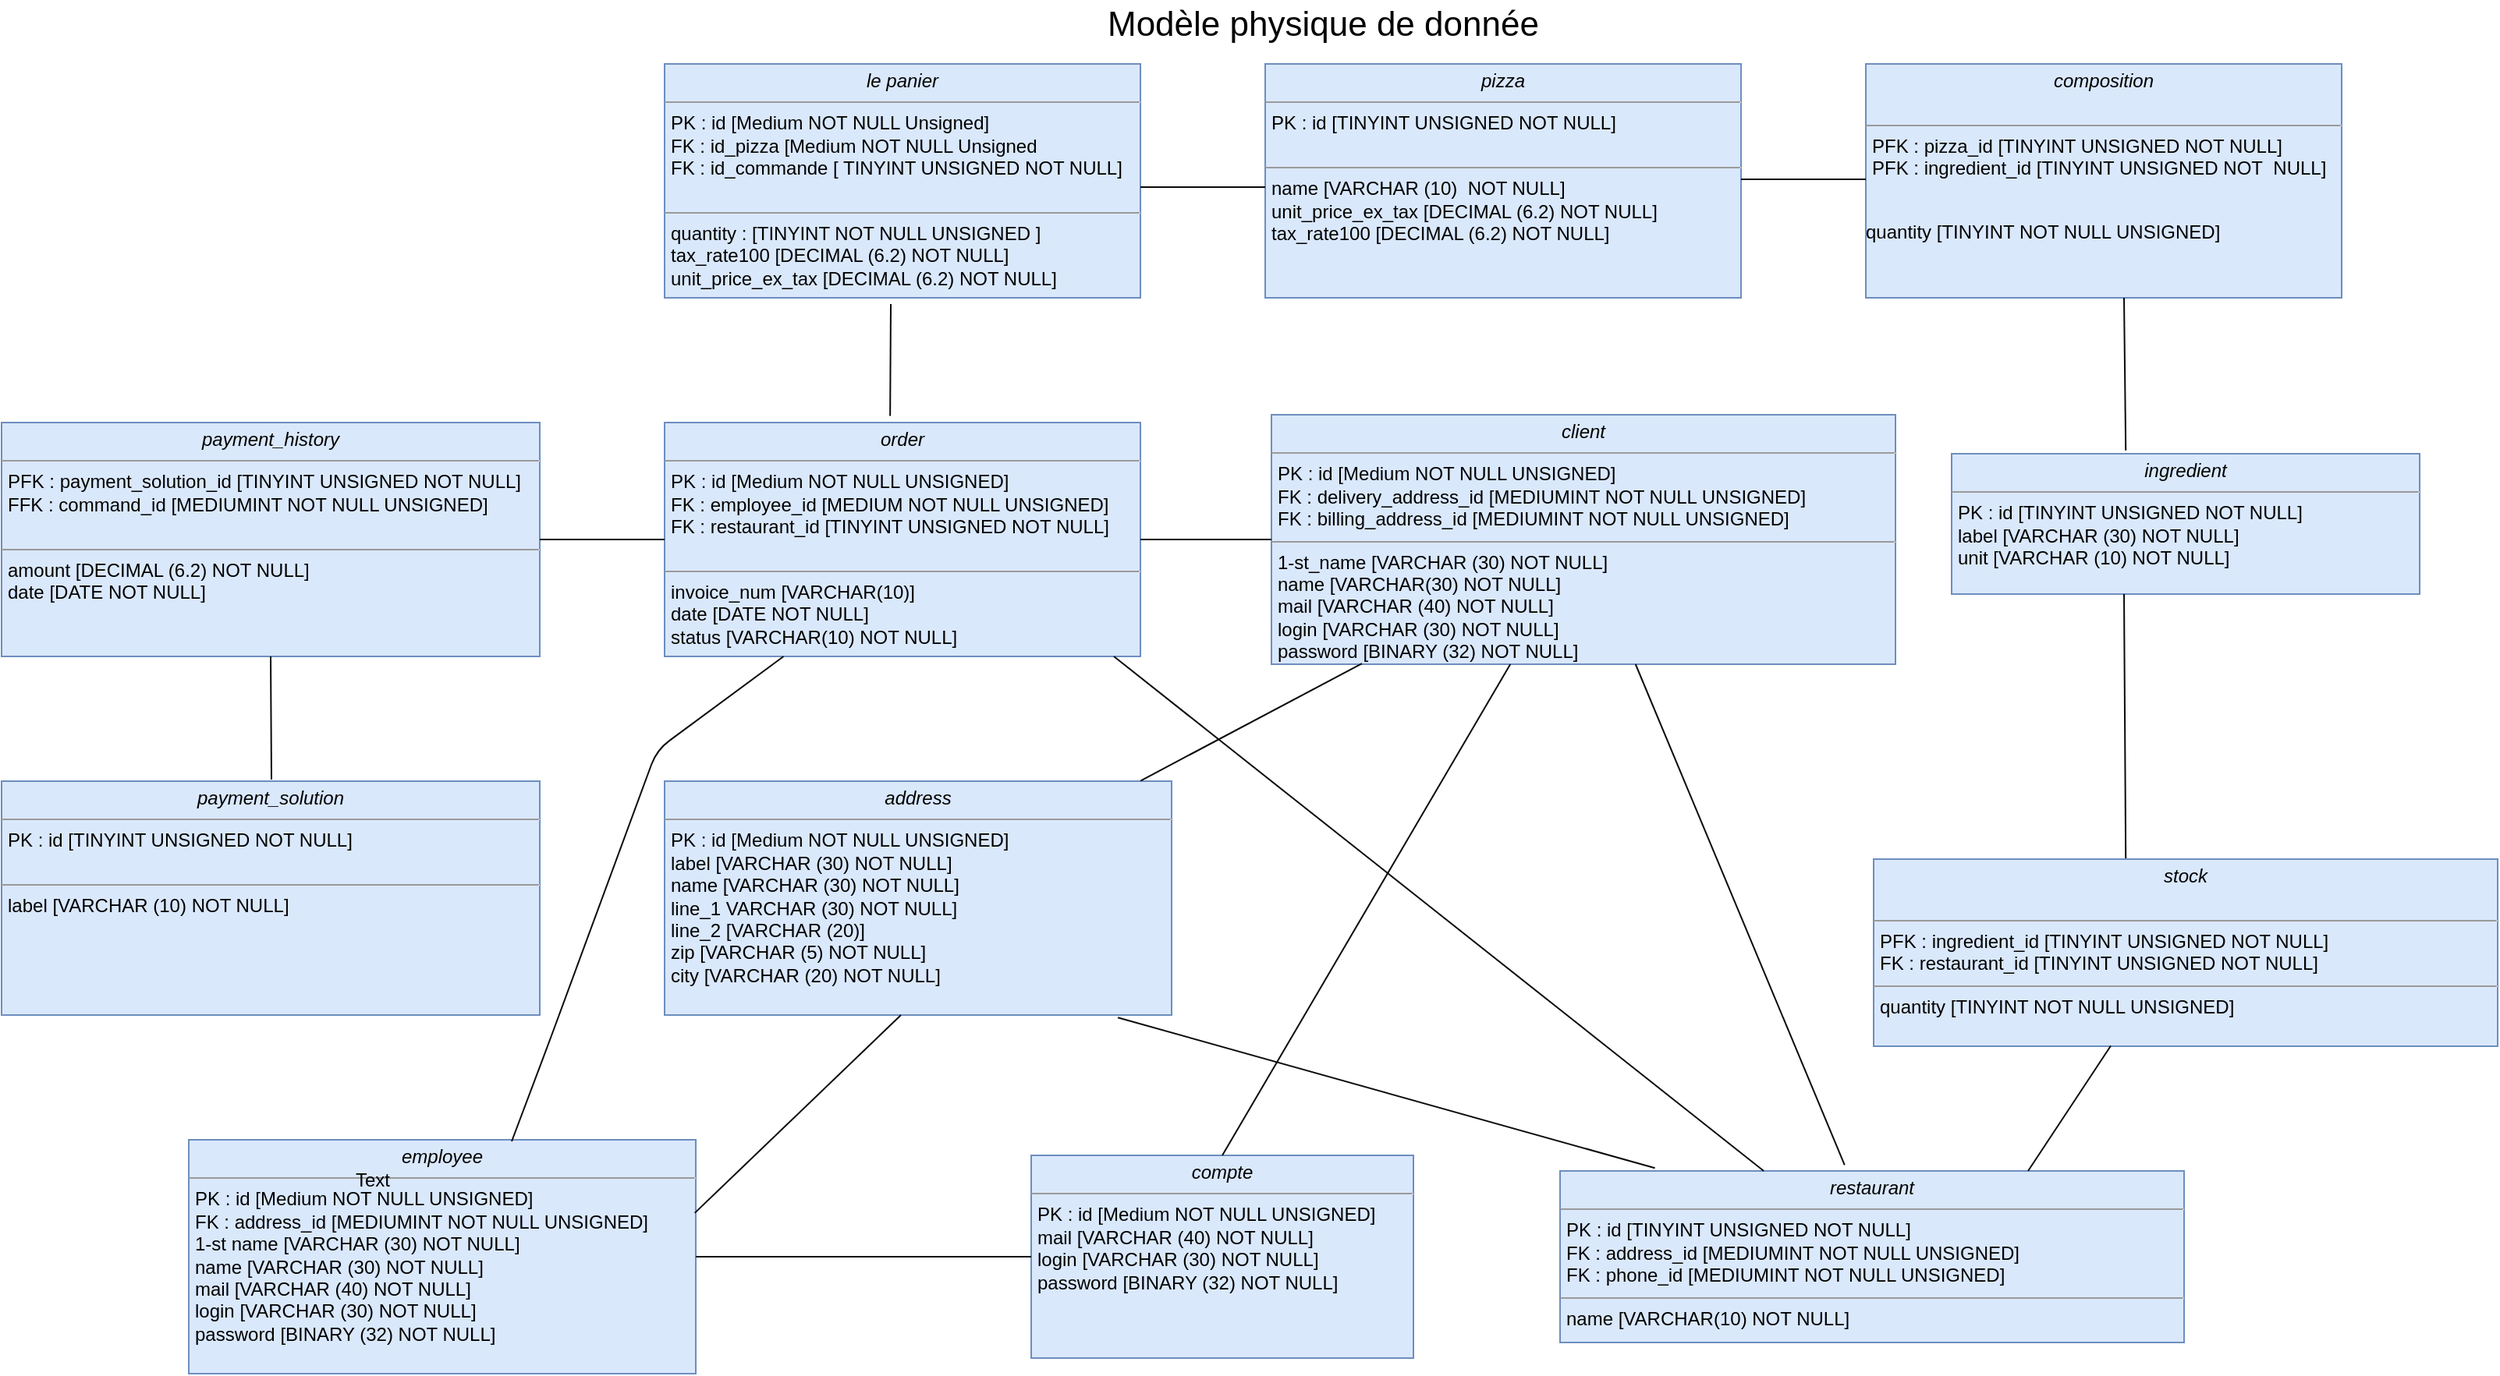 <mxfile version="10.9.6" type="github"><diagram id="aQL2zdTwbmw_LKW88aFJ" name="Page-1"><mxGraphModel dx="2994" dy="919" grid="1" gridSize="10" guides="1" tooltips="1" connect="1" arrows="1" fold="1" page="1" pageScale="1" pageWidth="1169" pageHeight="1654" math="0" shadow="0"><root><mxCell id="0"/><mxCell id="1" parent="0"/><mxCell id="tHk_3lkKx2R1yEW0tJja-16" value="&lt;p style=&quot;margin: 0px ; margin-top: 4px ; text-align: center&quot;&gt;&lt;i&gt;le panier&lt;/i&gt;&lt;/p&gt;&lt;hr size=&quot;1&quot;&gt;&lt;p style=&quot;margin: 0px ; margin-left: 4px&quot;&gt;PK : id [Medium NOT NULL Unsigned]&lt;/p&gt;&lt;p style=&quot;margin: 0px ; margin-left: 4px&quot;&gt;FK : id_pizza [Medium NOT NULL Unsigned&lt;/p&gt;&lt;p style=&quot;margin: 0px ; margin-left: 4px&quot;&gt;FK : id_commande [ TINYINT UNSIGNED NOT NULL]&lt;/p&gt;&lt;p style=&quot;margin: 0px ; margin-left: 4px&quot;&gt;&lt;br&gt;&lt;/p&gt;&lt;hr size=&quot;1&quot;&gt;&lt;p style=&quot;margin: 0px ; margin-left: 4px&quot;&gt;quantity : [TINYINT NOT NULL UNSIGNED ]&lt;br&gt;tax_rate100 [DECIMAL (6.2) NOT NULL]&lt;/p&gt;&lt;p style=&quot;margin: 0px ; margin-left: 4px&quot;&gt;unit_price_ex_tax [DECIMAL (6.2) NOT NULL]&lt;/p&gt;" style="verticalAlign=top;align=left;overflow=fill;fontSize=12;fontFamily=Helvetica;html=1;fillColor=#dae8fc;strokeColor=#6c8ebf;" parent="1" vertex="1"><mxGeometry x="195" y="50" width="305" height="150" as="geometry"/></mxCell><mxCell id="tHk_3lkKx2R1yEW0tJja-22" value="&lt;p style=&quot;margin: 0px ; margin-top: 4px ; text-align: center&quot;&gt;&lt;i&gt;order&lt;/i&gt;&lt;/p&gt;&lt;hr size=&quot;1&quot;&gt;&lt;p style=&quot;margin: 0px ; margin-left: 4px&quot;&gt;PK : id [Medium NOT NULL UNSIGNED]&lt;/p&gt;&lt;p style=&quot;margin: 0px ; margin-left: 4px&quot;&gt;FK : employee_id [MEDIUM NOT NULL UNSIGNED]&lt;/p&gt;&lt;p style=&quot;margin: 0px ; margin-left: 4px&quot;&gt;FK : restaurant_id [TINYINT UNSIGNED NOT NULL]&lt;/p&gt;&lt;p style=&quot;margin: 0px ; margin-left: 4px&quot;&gt;&lt;br&gt;&lt;/p&gt;&lt;hr size=&quot;1&quot;&gt;&lt;p style=&quot;margin: 0px ; margin-left: 4px&quot;&gt;invoice_num [VARCHAR(10)]&lt;br&gt;date [DATE NOT NULL]&lt;/p&gt;&lt;p style=&quot;margin: 0px ; margin-left: 4px&quot;&gt;status [VARCHAR(10) NOT NULL]&lt;/p&gt;" style="verticalAlign=top;align=left;overflow=fill;fontSize=12;fontFamily=Helvetica;html=1;fillColor=#dae8fc;strokeColor=#6c8ebf;" parent="1" vertex="1"><mxGeometry x="195" y="280" width="305" height="150" as="geometry"/></mxCell><mxCell id="tHk_3lkKx2R1yEW0tJja-30" value="&lt;p style=&quot;margin: 0px ; margin-top: 4px ; text-align: center&quot;&gt;&lt;i&gt;address&lt;/i&gt;&lt;/p&gt;&lt;hr size=&quot;1&quot;&gt;&lt;p style=&quot;margin: 0px ; margin-left: 4px&quot;&gt;PK : id [Medium NOT NULL UNSIGNED]&lt;/p&gt;&lt;p style=&quot;margin: 0px ; margin-left: 4px&quot;&gt;label [VARCHAR (30) NOT NULL]&lt;/p&gt;&lt;p style=&quot;margin: 0px ; margin-left: 4px&quot;&gt;name [VARCHAR (30) NOT NULL]&lt;/p&gt;&lt;p style=&quot;margin: 0px ; margin-left: 4px&quot;&gt;line_1 VARCHAR (30) NOT NULL]&lt;/p&gt;&lt;p style=&quot;margin: 0px ; margin-left: 4px&quot;&gt;line_2 [VARCHAR (20)]&lt;/p&gt;&lt;p style=&quot;margin: 0px ; margin-left: 4px&quot;&gt;zip [VARCHAR (5) NOT NULL]&lt;/p&gt;&lt;p style=&quot;margin: 0px ; margin-left: 4px&quot;&gt;city [VARCHAR (20) NOT NULL]&lt;/p&gt;&lt;p style=&quot;margin: 0px ; margin-left: 4px&quot;&gt;&lt;br&gt;&lt;/p&gt;" style="verticalAlign=top;align=left;overflow=fill;fontSize=12;fontFamily=Helvetica;html=1;fillColor=#dae8fc;strokeColor=#6c8ebf;" parent="1" vertex="1"><mxGeometry x="195" y="510" width="325" height="150" as="geometry"/></mxCell><mxCell id="tHk_3lkKx2R1yEW0tJja-32" value="&lt;p style=&quot;margin: 0px ; margin-top: 4px ; text-align: center&quot;&gt;&lt;i&gt;employee&lt;/i&gt;&lt;/p&gt;&lt;hr size=&quot;1&quot;&gt;&lt;p style=&quot;margin: 0px ; margin-left: 4px&quot;&gt;PK : id [Medium NOT NULL UNSIGNED]&lt;/p&gt;&lt;p style=&quot;margin: 0px ; margin-left: 4px&quot;&gt;FK : address_id [MEDIUMINT NOT NULL UNSIGNED]&lt;/p&gt;&lt;p style=&quot;margin: 0px ; margin-left: 4px&quot;&gt;1-st name [VARCHAR (30) NOT NULL]&lt;/p&gt;&lt;p style=&quot;margin: 0px ; margin-left: 4px&quot;&gt;name [VARCHAR (30) NOT NULL]&lt;/p&gt;&lt;p style=&quot;margin: 0px ; margin-left: 4px&quot;&gt;mail [VARCHAR (40) NOT NULL]&lt;/p&gt;&lt;p style=&quot;margin: 0px ; margin-left: 4px&quot;&gt;login [VARCHAR (30) NOT NULL]&lt;/p&gt;&lt;p style=&quot;margin: 0px ; margin-left: 4px&quot;&gt;password [BINARY (32) NOT NULL]&lt;/p&gt;&lt;p style=&quot;margin: 0px ; margin-left: 4px&quot;&gt;&lt;br&gt;&lt;/p&gt;" style="verticalAlign=top;align=left;overflow=fill;fontSize=12;fontFamily=Helvetica;html=1;fillColor=#dae8fc;strokeColor=#6c8ebf;" parent="1" vertex="1"><mxGeometry x="-110" y="740" width="325" height="150" as="geometry"/></mxCell><mxCell id="tHk_3lkKx2R1yEW0tJja-28" value="&lt;p style=&quot;margin: 0px ; margin-top: 4px ; text-align: center&quot;&gt;&lt;i&gt;client&lt;/i&gt;&lt;/p&gt;&lt;hr size=&quot;1&quot;&gt;&lt;p style=&quot;margin: 0px ; margin-left: 4px&quot;&gt;PK : id [Medium NOT NULL UNSIGNED]&lt;/p&gt;&lt;p style=&quot;margin: 0px ; margin-left: 4px&quot;&gt;FK : delivery_address_id [MEDIUMINT NOT NULL UNSIGNED]&lt;/p&gt;&lt;p style=&quot;margin: 0px ; margin-left: 4px&quot;&gt;FK : billing_address_id [MEDIUMINT NOT NULL UNSIGNED]&lt;/p&gt;&lt;hr size=&quot;1&quot;&gt;&lt;p style=&quot;margin: 0px ; margin-left: 4px&quot;&gt;1-st_name [VARCHAR (30) NOT NULL]&lt;br&gt;name [VARCHAR(30) NOT NULL]&lt;/p&gt;&lt;p style=&quot;margin: 0px ; margin-left: 4px&quot;&gt;mail [VARCHAR (40) NOT NULL]&lt;/p&gt;&lt;p style=&quot;margin: 0px ; margin-left: 4px&quot;&gt;login [VARCHAR (30) NOT NULL]&lt;/p&gt;&lt;p style=&quot;margin: 0px ; margin-left: 4px&quot;&gt;password [BINARY (32) NOT NULL]&lt;/p&gt;" style="verticalAlign=top;align=left;overflow=fill;fontSize=12;fontFamily=Helvetica;html=1;fillColor=#dae8fc;strokeColor=#6c8ebf;" parent="1" vertex="1"><mxGeometry x="584" y="275" width="400" height="160" as="geometry"/></mxCell><mxCell id="tHk_3lkKx2R1yEW0tJja-24" value="&lt;p style=&quot;margin: 0px ; margin-top: 4px ; text-align: center&quot;&gt;&lt;i&gt;payment_history&lt;/i&gt;&lt;/p&gt;&lt;hr size=&quot;1&quot;&gt;&lt;p style=&quot;margin: 0px ; margin-left: 4px&quot;&gt;PFK : payment_solution_id [TINYINT UNSIGNED NOT NULL]&lt;/p&gt;&lt;p style=&quot;margin: 0px ; margin-left: 4px&quot;&gt;FFK : command_id [MEDIUMINT NOT NULL UNSIGNED]&lt;/p&gt;&lt;p style=&quot;margin: 0px ; margin-left: 4px&quot;&gt;&lt;br&gt;&lt;/p&gt;&lt;hr size=&quot;1&quot;&gt;&lt;p style=&quot;margin: 0px ; margin-left: 4px&quot;&gt;amount [DECIMAL (6.2) NOT NULL]&lt;br&gt;date [DATE NOT NULL]&lt;/p&gt;" style="verticalAlign=top;align=left;overflow=fill;fontSize=12;fontFamily=Helvetica;html=1;fillColor=#dae8fc;strokeColor=#6c8ebf;" parent="1" vertex="1"><mxGeometry x="-230" y="280" width="345" height="150" as="geometry"/></mxCell><mxCell id="tHk_3lkKx2R1yEW0tJja-26" value="&lt;p style=&quot;margin: 0px ; margin-top: 4px ; text-align: center&quot;&gt;&lt;i&gt;payment_solution&lt;/i&gt;&lt;/p&gt;&lt;hr size=&quot;1&quot;&gt;&lt;p style=&quot;margin: 0px ; margin-left: 4px&quot;&gt;PK : id [TINYINT UNSIGNED NOT NULL]&lt;/p&gt;&lt;p style=&quot;margin: 0px ; margin-left: 4px&quot;&gt;&lt;br&gt;&lt;/p&gt;&lt;hr size=&quot;1&quot;&gt;&lt;p style=&quot;margin: 0px ; margin-left: 4px&quot;&gt;label [VARCHAR (10) NOT NULL]&lt;br&gt;&lt;/p&gt;" style="verticalAlign=top;align=left;overflow=fill;fontSize=12;fontFamily=Helvetica;html=1;fillColor=#dae8fc;strokeColor=#6c8ebf;" parent="1" vertex="1"><mxGeometry x="-230" y="510" width="345" height="150" as="geometry"/></mxCell><mxCell id="tHk_3lkKx2R1yEW0tJja-18" value="&lt;p style=&quot;margin: 0px ; margin-top: 4px ; text-align: center&quot;&gt;&lt;i&gt;pizza&lt;/i&gt;&lt;/p&gt;&lt;hr size=&quot;1&quot;&gt;&lt;p style=&quot;margin: 0px ; margin-left: 4px&quot;&gt;PK : id [TINYINT UNSIGNED NOT NULL]&lt;/p&gt;&lt;p style=&quot;margin: 0px ; margin-left: 4px&quot;&gt;&lt;br&gt;&lt;/p&gt;&lt;hr size=&quot;1&quot;&gt;&lt;p style=&quot;margin: 0px ; margin-left: 4px&quot;&gt;name [VARCHAR (10)&amp;nbsp; NOT NULL]&lt;br&gt;&lt;span&gt;unit_price_ex_tax [DECIMAL (6.2) NOT NULL]&lt;/span&gt;&lt;br&gt;&lt;/p&gt;&lt;p style=&quot;margin: 0px ; margin-left: 4px&quot;&gt;tax_rate100 [DECIMAL (6.2) NOT NULL]&lt;span&gt;&lt;br&gt;&lt;/span&gt;&lt;/p&gt;&lt;p style=&quot;margin: 0px ; margin-left: 4px&quot;&gt;&lt;span&gt;&lt;br&gt;&lt;/span&gt;&lt;/p&gt;" style="verticalAlign=top;align=left;overflow=fill;fontSize=12;fontFamily=Helvetica;html=1;fillColor=#dae8fc;strokeColor=#6c8ebf;" parent="1" vertex="1"><mxGeometry x="580" y="50" width="305" height="150" as="geometry"/></mxCell><mxCell id="tHk_3lkKx2R1yEW0tJja-20" value="&lt;p style=&quot;margin: 0px ; margin-top: 4px ; text-align: center&quot;&gt;&lt;i&gt;composition&lt;br&gt;&lt;br&gt;&lt;/i&gt;&lt;/p&gt;&lt;hr size=&quot;1&quot;&gt;&lt;p style=&quot;margin: 0px ; margin-left: 4px&quot;&gt;PFK : pizza_id [TINYINT UNSIGNED NOT NULL]&lt;/p&gt;&lt;p style=&quot;margin: 0px ; margin-left: 4px&quot;&gt;PFK : ingredient_id [TINYINT UNSIGNED NOT&amp;nbsp; NULL]&lt;/p&gt;&lt;br&gt;&lt;p&gt;quantity [TINYINT NOT NULL UNSIGNED]&lt;/p&gt;&lt;p&gt;&lt;span&gt;&lt;br&gt;&lt;/span&gt;&lt;/p&gt;" style="verticalAlign=top;align=left;overflow=fill;fontSize=12;fontFamily=Helvetica;html=1;fillColor=#dae8fc;strokeColor=#6c8ebf;" parent="1" vertex="1"><mxGeometry x="965" y="50" width="305" height="150" as="geometry"/></mxCell><mxCell id="tHk_3lkKx2R1yEW0tJja-34" value="&lt;p style=&quot;margin: 0px ; margin-top: 4px ; text-align: center&quot;&gt;&lt;i&gt;restaurant&lt;/i&gt;&lt;/p&gt;&lt;hr size=&quot;1&quot;&gt;&lt;p style=&quot;margin: 0px ; margin-left: 4px&quot;&gt;PK : id [TINYINT UNSIGNED NOT NULL]&lt;/p&gt;&lt;p style=&quot;margin: 0px ; margin-left: 4px&quot;&gt;FK : address_id [MEDIUMINT NOT NULL UNSIGNED]&lt;/p&gt;&lt;p style=&quot;margin: 0px ; margin-left: 4px&quot;&gt;FK : phone_id [MEDIUMINT NOT NULL UNSIGNED]&lt;/p&gt;&lt;hr size=&quot;1&quot;&gt;&lt;p style=&quot;margin: 0px ; margin-left: 4px&quot;&gt;name [VARCHAR(10) NOT NULL]&lt;/p&gt;" style="verticalAlign=top;align=left;overflow=fill;fontSize=12;fontFamily=Helvetica;html=1;fillColor=#dae8fc;strokeColor=#6c8ebf;" parent="1" vertex="1"><mxGeometry x="769" y="760" width="400" height="110" as="geometry"/></mxCell><mxCell id="tHk_3lkKx2R1yEW0tJja-35" value="&lt;p style=&quot;margin: 0px ; margin-top: 4px ; text-align: center&quot;&gt;&lt;i&gt;ingredient&lt;/i&gt;&lt;/p&gt;&lt;hr size=&quot;1&quot;&gt;&lt;p style=&quot;margin: 0px ; margin-left: 4px&quot;&gt;PK : id [TINYINT UNSIGNED NOT NULL]&lt;/p&gt;&lt;p style=&quot;margin: 0px ; margin-left: 4px&quot;&gt;label [VARCHAR (30) NOT NULL]&lt;/p&gt;&lt;p style=&quot;margin: 0px ; margin-left: 4px&quot;&gt;unit [VARCHAR (10) NOT NULL]&lt;/p&gt;&lt;p style=&quot;margin: 0px ; margin-left: 4px&quot;&gt;&lt;br&gt;&lt;/p&gt;" style="verticalAlign=top;align=left;overflow=fill;fontSize=12;fontFamily=Helvetica;html=1;fillColor=#dae8fc;strokeColor=#6c8ebf;" parent="1" vertex="1"><mxGeometry x="1020" y="300" width="300" height="90" as="geometry"/></mxCell><mxCell id="tHk_3lkKx2R1yEW0tJja-36" value="&lt;p style=&quot;margin: 0px ; margin-top: 4px ; text-align: center&quot;&gt;&lt;i&gt;stock&lt;br&gt;&lt;br&gt;&lt;/i&gt;&lt;/p&gt;&lt;hr size=&quot;1&quot;&gt;&lt;p style=&quot;margin: 0px ; margin-left: 4px&quot;&gt;PFK : ingredient_id [TINYINT UNSIGNED NOT NULL]&lt;/p&gt;&lt;p style=&quot;margin: 0px ; margin-left: 4px&quot;&gt;FK : restaurant_id [TINYINT UNSIGNED NOT NULL]&lt;/p&gt;&lt;hr size=&quot;1&quot;&gt;&lt;p style=&quot;margin: 0px ; margin-left: 4px&quot;&gt;quantity [TINYINT NOT NULL UNSIGNED]&lt;/p&gt;" style="verticalAlign=top;align=left;overflow=fill;fontSize=12;fontFamily=Helvetica;html=1;fillColor=#dae8fc;strokeColor=#6c8ebf;" parent="1" vertex="1"><mxGeometry x="970" y="560" width="400" height="120" as="geometry"/></mxCell><mxCell id="tHk_3lkKx2R1yEW0tJja-40" value="" style="line;strokeWidth=1;fillColor=none;align=left;verticalAlign=middle;spacingTop=-1;spacingLeft=3;spacingRight=3;rotatable=0;labelPosition=right;points=[];portConstraint=eastwest;strokeColor=#0A0A0A;" parent="1" vertex="1"><mxGeometry x="500" y="125" width="80" height="8" as="geometry"/></mxCell><mxCell id="tHk_3lkKx2R1yEW0tJja-41" value="" style="line;strokeWidth=1;fillColor=none;align=left;verticalAlign=middle;spacingTop=-1;spacingLeft=3;spacingRight=3;rotatable=0;labelPosition=right;points=[];portConstraint=eastwest;strokeColor=#0A0A0A;" parent="1" vertex="1"><mxGeometry x="885" y="120" width="80" height="8" as="geometry"/></mxCell><mxCell id="tHk_3lkKx2R1yEW0tJja-47" value="" style="endArrow=none;html=1;strokeColor=#0A0A0A;exitX=0.474;exitY=-0.028;exitDx=0;exitDy=0;exitPerimeter=0;" parent="1" source="tHk_3lkKx2R1yEW0tJja-22" edge="1"><mxGeometry width="50" height="50" relative="1" as="geometry"><mxPoint x="347.5" y="250" as="sourcePoint"/><mxPoint x="340" y="204" as="targetPoint"/></mxGeometry></mxCell><mxCell id="tHk_3lkKx2R1yEW0tJja-48" value="" style="endArrow=none;html=1;strokeColor=#0A0A0A;exitX=0.372;exitY=-0.024;exitDx=0;exitDy=0;exitPerimeter=0;" parent="1" source="tHk_3lkKx2R1yEW0tJja-35" edge="1"><mxGeometry width="50" height="50" relative="1" as="geometry"><mxPoint x="1131" y="290" as="sourcePoint"/><mxPoint x="1130.5" y="200" as="targetPoint"/></mxGeometry></mxCell><mxCell id="tHk_3lkKx2R1yEW0tJja-49" value="" style="endArrow=none;html=1;strokeColor=#0A0A0A;exitX=0.404;exitY=-0.004;exitDx=0;exitDy=0;exitPerimeter=0;" parent="1" source="tHk_3lkKx2R1yEW0tJja-36" edge="1"><mxGeometry width="50" height="50" relative="1" as="geometry"><mxPoint x="1130.088" y="461.765" as="sourcePoint"/><mxPoint x="1130.5" y="390" as="targetPoint"/></mxGeometry></mxCell><mxCell id="tHk_3lkKx2R1yEW0tJja-50" value="" style="endArrow=none;html=1;strokeColor=#0A0A0A;exitX=0.75;exitY=0;exitDx=0;exitDy=0;entryX=0.38;entryY=0.998;entryDx=0;entryDy=0;entryPerimeter=0;" parent="1" source="tHk_3lkKx2R1yEW0tJja-34" target="tHk_3lkKx2R1yEW0tJja-36" edge="1"><mxGeometry width="50" height="50" relative="1" as="geometry"><mxPoint x="940.088" y="751.765" as="sourcePoint"/><mxPoint x="940.5" y="680" as="targetPoint"/></mxGeometry></mxCell><mxCell id="tHk_3lkKx2R1yEW0tJja-51" value="" style="endArrow=none;html=1;strokeColor=#0A0A0A;exitX=0.456;exitY=-0.035;exitDx=0;exitDy=0;exitPerimeter=0;" parent="1" source="tHk_3lkKx2R1yEW0tJja-34" target="tHk_3lkKx2R1yEW0tJja-28" edge="1"><mxGeometry width="50" height="50" relative="1" as="geometry"><mxPoint x="780.088" y="509.765" as="sourcePoint"/><mxPoint x="780.5" y="438" as="targetPoint"/></mxGeometry></mxCell><mxCell id="tHk_3lkKx2R1yEW0tJja-53" value="" style="endArrow=none;html=1;strokeColor=#0A0A0A;exitX=0.998;exitY=0.313;exitDx=0;exitDy=0;exitPerimeter=0;" parent="1" source="tHk_3lkKx2R1yEW0tJja-32" edge="1"><mxGeometry width="50" height="50" relative="1" as="geometry"><mxPoint x="346.088" y="731.765" as="sourcePoint"/><mxPoint x="346.5" y="660" as="targetPoint"/></mxGeometry></mxCell><mxCell id="tHk_3lkKx2R1yEW0tJja-54" value="" style="endArrow=none;html=1;strokeColor=#0A0A0A;exitX=0.152;exitY=-0.017;exitDx=0;exitDy=0;exitPerimeter=0;entryX=0.894;entryY=1.011;entryDx=0;entryDy=0;entryPerimeter=0;" parent="1" source="tHk_3lkKx2R1yEW0tJja-34" target="tHk_3lkKx2R1yEW0tJja-30" edge="1"><mxGeometry width="50" height="50" relative="1" as="geometry"><mxPoint x="599.588" y="731.765" as="sourcePoint"/><mxPoint x="600" y="660" as="targetPoint"/></mxGeometry></mxCell><mxCell id="tHk_3lkKx2R1yEW0tJja-55" value="" style="endArrow=none;html=1;strokeColor=#0A0A0A;exitX=0.474;exitY=-0.028;exitDx=0;exitDy=0;exitPerimeter=0;entryX=0.145;entryY=0.997;entryDx=0;entryDy=0;entryPerimeter=0;" parent="1" target="tHk_3lkKx2R1yEW0tJja-28" edge="1"><mxGeometry width="50" height="50" relative="1" as="geometry"><mxPoint x="500.088" y="509.765" as="sourcePoint"/><mxPoint x="500.5" y="438" as="targetPoint"/></mxGeometry></mxCell><mxCell id="tHk_3lkKx2R1yEW0tJja-56" value="" style="endArrow=none;html=1;strokeColor=#0A0A0A;entryX=0.5;entryY=1;entryDx=0;entryDy=0;" parent="1" edge="1" target="tHk_3lkKx2R1yEW0tJja-24"><mxGeometry width="50" height="50" relative="1" as="geometry"><mxPoint x="-57" y="509" as="sourcePoint"/><mxPoint x="-29.5" y="430" as="targetPoint"/></mxGeometry></mxCell><mxCell id="tHk_3lkKx2R1yEW0tJja-57" value="" style="endArrow=none;html=1;strokeColor=#0A0A0A;exitX=1;exitY=0.5;exitDx=0;exitDy=0;entryX=0;entryY=0.5;entryDx=0;entryDy=0;" parent="1" source="tHk_3lkKx2R1yEW0tJja-24" target="tHk_3lkKx2R1yEW0tJja-22" edge="1"><mxGeometry width="50" height="50" relative="1" as="geometry"><mxPoint x="140.088" y="371.765" as="sourcePoint"/><mxPoint x="195" y="350" as="targetPoint"/></mxGeometry></mxCell><mxCell id="tHk_3lkKx2R1yEW0tJja-58" value="" style="endArrow=none;html=1;strokeColor=#0A0A0A;exitX=1;exitY=0.5;exitDx=0;exitDy=0;" parent="1" source="tHk_3lkKx2R1yEW0tJja-22" target="tHk_3lkKx2R1yEW0tJja-28" edge="1"><mxGeometry width="50" height="50" relative="1" as="geometry"><mxPoint x="439.588" y="375.765" as="sourcePoint"/><mxPoint x="440" y="304" as="targetPoint"/></mxGeometry></mxCell><mxCell id="tHk_3lkKx2R1yEW0tJja-59" value="" style="endArrow=none;html=1;strokeColor=#0A0A0A;entryX=0.25;entryY=1;entryDx=0;entryDy=0;" parent="1" target="tHk_3lkKx2R1yEW0tJja-22" edge="1"><mxGeometry width="50" height="50" relative="1" as="geometry"><mxPoint x="97" y="741" as="sourcePoint"/><mxPoint x="450" y="314" as="targetPoint"/><Array as="points"><mxPoint x="120" y="680"/><mxPoint x="190" y="490"/></Array></mxGeometry></mxCell><mxCell id="tHk_3lkKx2R1yEW0tJja-60" value="" style="endArrow=none;html=1;strokeColor=#0A0A0A;" parent="1" source="tHk_3lkKx2R1yEW0tJja-34" edge="1"><mxGeometry width="50" height="50" relative="1" as="geometry"><mxPoint x="459.588" y="395.765" as="sourcePoint"/><mxPoint x="483" y="430" as="targetPoint"/></mxGeometry></mxCell><mxCell id="kGgiDMOXp95Pb7Rb0It3-1" value="&lt;p style=&quot;margin: 0px ; margin-top: 4px ; text-align: center&quot;&gt;&lt;i&gt;compte&lt;/i&gt;&lt;/p&gt;&lt;hr size=&quot;1&quot;&gt;&lt;p style=&quot;margin: 0px ; margin-left: 4px&quot;&gt;PK : id [Medium NOT NULL UNSIGNED]&lt;/p&gt;&lt;p style=&quot;margin: 0px ; margin-left: 4px&quot;&gt;mail [VARCHAR (40) NOT NULL]&lt;/p&gt;&lt;p style=&quot;margin: 0px ; margin-left: 4px&quot;&gt;login [VARCHAR (30) NOT NULL]&lt;/p&gt;&lt;p style=&quot;margin: 0px ; margin-left: 4px&quot;&gt;password [BINARY (32) NOT NULL]&lt;/p&gt;&lt;p style=&quot;margin: 0px ; margin-left: 4px&quot;&gt;&lt;br&gt;&lt;/p&gt;" style="verticalAlign=top;align=left;overflow=fill;fontSize=12;fontFamily=Helvetica;html=1;fillColor=#dae8fc;strokeColor=#6c8ebf;" parent="1" vertex="1"><mxGeometry x="430" y="750" width="245" height="130" as="geometry"/></mxCell><mxCell id="kGgiDMOXp95Pb7Rb0It3-2" value="" style="endArrow=none;html=1;strokeColor=#0A0A0A;entryX=0;entryY=0.5;entryDx=0;entryDy=0;exitX=1;exitY=0.5;exitDx=0;exitDy=0;" parent="1" target="kGgiDMOXp95Pb7Rb0It3-1" edge="1" source="tHk_3lkKx2R1yEW0tJja-32"><mxGeometry width="50" height="50" relative="1" as="geometry"><mxPoint x="350" y="815" as="sourcePoint"/><mxPoint x="356.5" y="670" as="targetPoint"/></mxGeometry></mxCell><mxCell id="kGgiDMOXp95Pb7Rb0It3-3" value="" style="endArrow=none;html=1;strokeColor=#0A0A0A;entryX=0.5;entryY=0;entryDx=0;entryDy=0;" parent="1" source="tHk_3lkKx2R1yEW0tJja-28" target="kGgiDMOXp95Pb7Rb0It3-1" edge="1"><mxGeometry width="50" height="50" relative="1" as="geometry"><mxPoint x="360" y="825" as="sourcePoint"/><mxPoint x="490" y="825" as="targetPoint"/></mxGeometry></mxCell><mxCell id="kGgiDMOXp95Pb7Rb0It3-4" value="&lt;span style=&quot;font-size: 22px&quot;&gt;Modèle physique de donnée&lt;/span&gt;" style="text;html=1;resizable=0;points=[];autosize=1;align=left;verticalAlign=top;spacingTop=-4;" parent="1" vertex="1"><mxGeometry x="477" y="9" width="290" height="20" as="geometry"/></mxCell><mxCell id="exayCGhJ_6wXzgvCrBCm-1" value="Text" style="text;html=1;resizable=0;points=[];autosize=1;align=left;verticalAlign=top;spacingTop=-4;" vertex="1" parent="1"><mxGeometry x="-5" y="756" width="40" height="20" as="geometry"/></mxCell></root></mxGraphModel></diagram></mxfile>